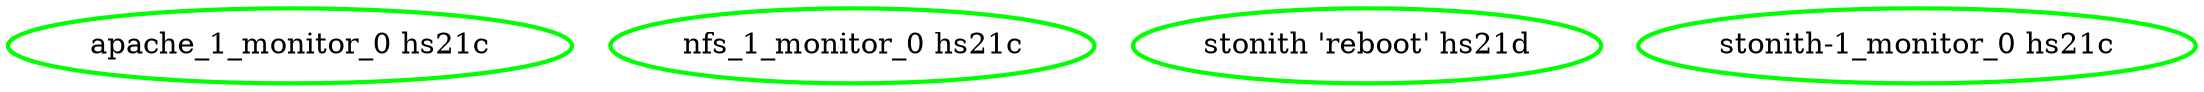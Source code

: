 digraph "g" {
"apache_1_monitor_0 hs21c" [ style=bold color="green" fontcolor="black" ]
"nfs_1_monitor_0 hs21c" [ style=bold color="green" fontcolor="black" ]
"stonith 'reboot' hs21d" [ style=bold color="green" fontcolor="black"]
"stonith-1_monitor_0 hs21c" [ style=bold color="green" fontcolor="black" ]
}
